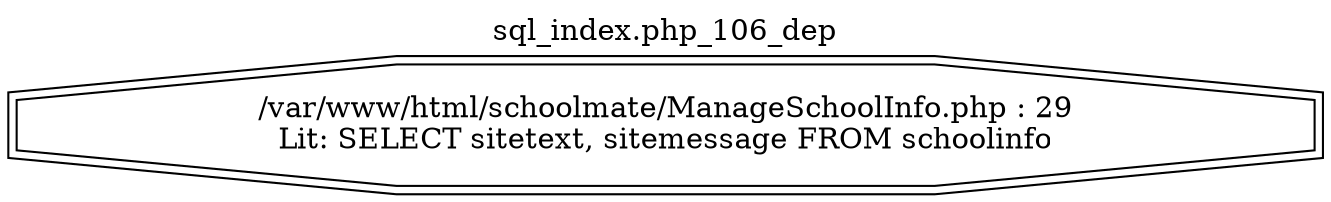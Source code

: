 digraph cfg {
  label="sql_index.php_106_dep";
  labelloc=t;
  n1 [shape=doubleoctagon, label="/var/www/html/schoolmate/ManageSchoolInfo.php : 29\nLit: SELECT sitetext, sitemessage FROM schoolinfo\n"];
}
